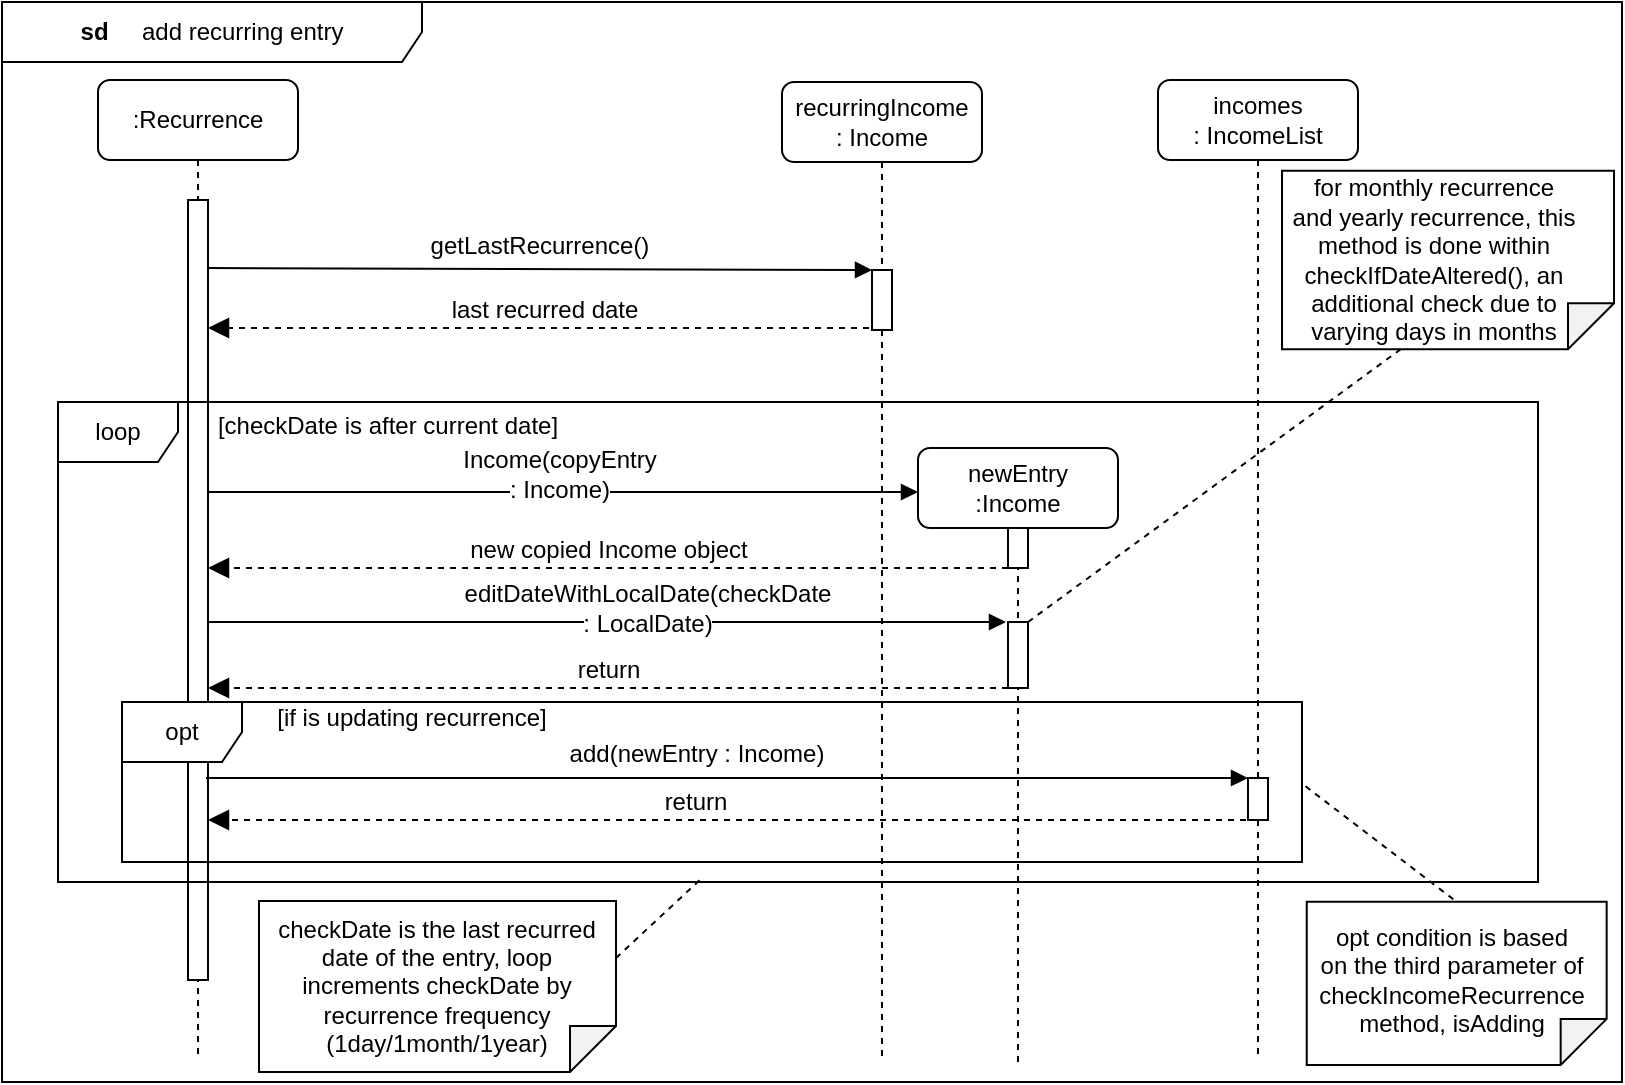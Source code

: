 <mxGraphModel dx="942" dy="634" grid="1" gridSize="10" guides="1" tooltips="1" connect="1" arrows="1" fold="1" page="1" pageScale="1" pageWidth="850" pageHeight="1100" math="0" shadow="0">
  <root>
    <mxCell id="0" />
    <mxCell id="1" parent="0" />
    <mxCell id="aM9ryv3xv72pqoxQDRHE-1" value=":Recurrence" style="shape=umlLifeline;rounded=1;perimeter=lifelinePerimeter;whiteSpace=wrap;html=1;container=0;dropTarget=0;collapsible=0;recursiveResize=0;outlineConnect=0;portConstraint=eastwest;newEdgeStyle={&quot;edgeStyle&quot;:&quot;elbowEdgeStyle&quot;,&quot;elbow&quot;:&quot;vertical&quot;,&quot;curved&quot;:0,&quot;rounded&quot;:0};" parent="1" vertex="1">
      <mxGeometry x="58" y="59" width="100" height="490" as="geometry" />
    </mxCell>
    <mxCell id="aM9ryv3xv72pqoxQDRHE-2" value="" style="html=1;points=[];perimeter=orthogonalPerimeter;outlineConnect=0;targetShapes=umlLifeline;portConstraint=eastwest;newEdgeStyle={&quot;edgeStyle&quot;:&quot;elbowEdgeStyle&quot;,&quot;elbow&quot;:&quot;vertical&quot;,&quot;curved&quot;:0,&quot;rounded&quot;:0};" parent="aM9ryv3xv72pqoxQDRHE-1" vertex="1">
      <mxGeometry x="45" y="60" width="10" height="390" as="geometry" />
    </mxCell>
    <mxCell id="KprL8Gtzc8UCZSi8YQah-3" value="loop" style="shape=umlFrame;whiteSpace=wrap;html=1;pointerEvents=0;" vertex="1" parent="1">
      <mxGeometry x="38" y="220" width="740" height="240" as="geometry" />
    </mxCell>
    <mxCell id="KprL8Gtzc8UCZSi8YQah-4" value="[checkDate is after current date]" style="text;html=1;align=center;verticalAlign=middle;whiteSpace=wrap;rounded=0;" vertex="1" parent="1">
      <mxGeometry x="98" y="217" width="210" height="30" as="geometry" />
    </mxCell>
    <mxCell id="KprL8Gtzc8UCZSi8YQah-5" value="" style="shape=note;whiteSpace=wrap;html=1;backgroundOutline=1;darkOpacity=0.05;rotation=90;size=23;" vertex="1" parent="1">
      <mxGeometry x="185" y="423" width="85.5" height="178.5" as="geometry" />
    </mxCell>
    <mxCell id="KprL8Gtzc8UCZSi8YQah-6" value="checkDate is the last recurred date of the entry, loop increments checkDate by recurrence frequency (1day/1month/1year)" style="text;html=1;align=center;verticalAlign=middle;whiteSpace=wrap;rounded=0;" vertex="1" parent="1">
      <mxGeometry x="146.25" y="496.75" width="163" height="31" as="geometry" />
    </mxCell>
    <mxCell id="KprL8Gtzc8UCZSi8YQah-7" value="" style="endArrow=none;dashed=1;html=1;rounded=0;exitX=0;exitY=0;exitDx=28.5;exitDy=0;exitPerimeter=0;entryX=0.435;entryY=0.992;entryDx=0;entryDy=0;entryPerimeter=0;" edge="1" parent="1" source="KprL8Gtzc8UCZSi8YQah-5" target="KprL8Gtzc8UCZSi8YQah-3">
      <mxGeometry width="50" height="50" relative="1" as="geometry">
        <mxPoint x="228" y="469" as="sourcePoint" />
        <mxPoint x="278" y="419" as="targetPoint" />
      </mxGeometry>
    </mxCell>
    <mxCell id="KprL8Gtzc8UCZSi8YQah-8" value="newEntry&lt;br&gt;:Income" style="shape=umlLifeline;rounded=1;perimeter=lifelinePerimeter;whiteSpace=wrap;html=1;container=0;dropTarget=0;collapsible=0;recursiveResize=0;outlineConnect=0;portConstraint=eastwest;newEdgeStyle={&quot;edgeStyle&quot;:&quot;elbowEdgeStyle&quot;,&quot;elbow&quot;:&quot;vertical&quot;,&quot;curved&quot;:0,&quot;rounded&quot;:0};" vertex="1" parent="1">
      <mxGeometry x="468" y="243" width="100" height="307" as="geometry" />
    </mxCell>
    <mxCell id="KprL8Gtzc8UCZSi8YQah-9" value="" style="html=1;points=[];perimeter=orthogonalPerimeter;outlineConnect=0;targetShapes=umlLifeline;portConstraint=eastwest;newEdgeStyle={&quot;edgeStyle&quot;:&quot;elbowEdgeStyle&quot;,&quot;elbow&quot;:&quot;vertical&quot;,&quot;curved&quot;:0,&quot;rounded&quot;:0};" vertex="1" parent="KprL8Gtzc8UCZSi8YQah-8">
      <mxGeometry x="45" y="40" width="10" height="20" as="geometry" />
    </mxCell>
    <mxCell id="KprL8Gtzc8UCZSi8YQah-17" value="" style="endArrow=block;html=1;rounded=0;endFill=1;" edge="1" parent="1">
      <mxGeometry width="50" height="50" relative="1" as="geometry">
        <mxPoint x="113" y="265" as="sourcePoint" />
        <mxPoint x="468" y="265" as="targetPoint" />
      </mxGeometry>
    </mxCell>
    <mxCell id="KprL8Gtzc8UCZSi8YQah-18" value="&lt;span style=&quot;text-wrap-mode: nowrap; background-color: rgb(255, 255, 255);&quot;&gt;&lt;font style=&quot;font-size: 12px;&quot;&gt;Income(copyEntry : Income)&lt;/font&gt;&lt;/span&gt;" style="text;html=1;align=center;verticalAlign=middle;whiteSpace=wrap;rounded=0;" vertex="1" parent="1">
      <mxGeometry x="259" y="241" width="60" height="30" as="geometry" />
    </mxCell>
    <mxCell id="KprL8Gtzc8UCZSi8YQah-19" value="&lt;font style=&quot;font-size: 12px;&quot;&gt;new copied Income object&lt;/font&gt;" style="html=1;verticalAlign=bottom;endArrow=block;dashed=1;endSize=8;edgeStyle=elbowEdgeStyle;elbow=vertical;curved=0;rounded=0;endFill=1;" edge="1" parent="1">
      <mxGeometry relative="1" as="geometry">
        <mxPoint x="113" y="303" as="targetPoint" />
        <Array as="points">
          <mxPoint x="358" y="303" />
        </Array>
        <mxPoint x="513" y="303" as="sourcePoint" />
      </mxGeometry>
    </mxCell>
    <mxCell id="KprL8Gtzc8UCZSi8YQah-20" value="incomes&lt;div&gt;: IncomeList&lt;/div&gt;" style="shape=umlLifeline;rounded=1;perimeter=lifelinePerimeter;whiteSpace=wrap;html=1;container=0;dropTarget=0;collapsible=0;recursiveResize=0;outlineConnect=0;portConstraint=eastwest;newEdgeStyle={&quot;edgeStyle&quot;:&quot;elbowEdgeStyle&quot;,&quot;elbow&quot;:&quot;vertical&quot;,&quot;curved&quot;:0,&quot;rounded&quot;:0};" vertex="1" parent="1">
      <mxGeometry x="588" y="59" width="100" height="490" as="geometry" />
    </mxCell>
    <mxCell id="KprL8Gtzc8UCZSi8YQah-21" value="" style="html=1;points=[];perimeter=orthogonalPerimeter;outlineConnect=0;targetShapes=umlLifeline;portConstraint=eastwest;newEdgeStyle={&quot;edgeStyle&quot;:&quot;elbowEdgeStyle&quot;,&quot;elbow&quot;:&quot;vertical&quot;,&quot;curved&quot;:0,&quot;rounded&quot;:0};" vertex="1" parent="KprL8Gtzc8UCZSi8YQah-20">
      <mxGeometry x="45" y="349" width="10" height="21" as="geometry" />
    </mxCell>
    <mxCell id="KprL8Gtzc8UCZSi8YQah-22" value="" style="endArrow=block;html=1;rounded=0;endFill=1;" edge="1" parent="1">
      <mxGeometry width="50" height="50" relative="1" as="geometry">
        <mxPoint x="112" y="408" as="sourcePoint" />
        <mxPoint x="633" y="408" as="targetPoint" />
      </mxGeometry>
    </mxCell>
    <mxCell id="KprL8Gtzc8UCZSi8YQah-23" value="add(newEntry : Income)" style="text;html=1;align=center;verticalAlign=middle;whiteSpace=wrap;rounded=0;" vertex="1" parent="1">
      <mxGeometry x="287" y="381" width="141" height="30" as="geometry" />
    </mxCell>
    <mxCell id="KprL8Gtzc8UCZSi8YQah-24" value="" style="html=1;verticalAlign=bottom;endArrow=block;dashed=1;endSize=8;edgeStyle=elbowEdgeStyle;elbow=vertical;curved=0;rounded=0;endFill=1;" edge="1" parent="1">
      <mxGeometry relative="1" as="geometry">
        <mxPoint x="113" y="429" as="targetPoint" />
        <Array as="points">
          <mxPoint x="363" y="429" />
        </Array>
        <mxPoint x="632" y="429" as="sourcePoint" />
      </mxGeometry>
    </mxCell>
    <mxCell id="KprL8Gtzc8UCZSi8YQah-25" value="return" style="text;html=1;align=center;verticalAlign=middle;whiteSpace=wrap;rounded=0;" vertex="1" parent="1">
      <mxGeometry x="327" y="405" width="60" height="30" as="geometry" />
    </mxCell>
    <mxCell id="KprL8Gtzc8UCZSi8YQah-26" value="&lt;b&gt;sd&lt;/b&gt;&amp;nbsp; &amp;nbsp; &amp;nbsp;add recurring entry" style="shape=umlFrame;whiteSpace=wrap;html=1;pointerEvents=0;width=210;height=30;" vertex="1" parent="1">
      <mxGeometry x="10" y="20" width="810" height="540" as="geometry" />
    </mxCell>
    <mxCell id="KprL8Gtzc8UCZSi8YQah-31" value="&lt;font style=&quot;font-size: 12px;&quot;&gt;last recurred date&lt;/font&gt;" style="html=1;verticalAlign=bottom;endArrow=block;dashed=1;endSize=8;edgeStyle=elbowEdgeStyle;elbow=vertical;curved=0;rounded=0;endFill=1;" edge="1" parent="1">
      <mxGeometry relative="1" as="geometry">
        <mxPoint x="113" y="183" as="targetPoint" />
        <Array as="points">
          <mxPoint x="208" y="183" />
        </Array>
        <mxPoint x="449.5" y="183" as="sourcePoint" />
      </mxGeometry>
    </mxCell>
    <mxCell id="TOYoqEuzPOpz55d3jZ_0-1" value="" style="endArrow=block;html=1;rounded=0;endFill=1;" edge="1" parent="1" target="TOYoqEuzPOpz55d3jZ_0-3">
      <mxGeometry width="50" height="50" relative="1" as="geometry">
        <mxPoint x="113" y="153" as="sourcePoint" />
        <mxPoint x="363" y="153" as="targetPoint" />
      </mxGeometry>
    </mxCell>
    <mxCell id="TOYoqEuzPOpz55d3jZ_0-2" value="recurringIncome&lt;br&gt;&lt;div&gt;: Income&lt;/div&gt;" style="shape=umlLifeline;rounded=1;perimeter=lifelinePerimeter;whiteSpace=wrap;html=1;container=0;dropTarget=0;collapsible=0;recursiveResize=0;outlineConnect=0;portConstraint=eastwest;newEdgeStyle={&quot;edgeStyle&quot;:&quot;elbowEdgeStyle&quot;,&quot;elbow&quot;:&quot;vertical&quot;,&quot;curved&quot;:0,&quot;rounded&quot;:0};" vertex="1" parent="1">
      <mxGeometry x="400" y="60" width="100" height="490" as="geometry" />
    </mxCell>
    <mxCell id="TOYoqEuzPOpz55d3jZ_0-3" value="" style="html=1;points=[];perimeter=orthogonalPerimeter;outlineConnect=0;targetShapes=umlLifeline;portConstraint=eastwest;newEdgeStyle={&quot;edgeStyle&quot;:&quot;elbowEdgeStyle&quot;,&quot;elbow&quot;:&quot;vertical&quot;,&quot;curved&quot;:0,&quot;rounded&quot;:0};" vertex="1" parent="TOYoqEuzPOpz55d3jZ_0-2">
      <mxGeometry x="45" y="94" width="10" height="30" as="geometry" />
    </mxCell>
    <mxCell id="TOYoqEuzPOpz55d3jZ_0-4" value="getLastRecurrence()" style="text;html=1;align=center;verticalAlign=middle;whiteSpace=wrap;rounded=0;" vertex="1" parent="1">
      <mxGeometry x="144" y="127" width="270" height="30" as="geometry" />
    </mxCell>
    <mxCell id="TOYoqEuzPOpz55d3jZ_0-8" value="" style="html=1;points=[];perimeter=orthogonalPerimeter;outlineConnect=0;targetShapes=umlLifeline;portConstraint=eastwest;newEdgeStyle={&quot;edgeStyle&quot;:&quot;elbowEdgeStyle&quot;,&quot;elbow&quot;:&quot;vertical&quot;,&quot;curved&quot;:0,&quot;rounded&quot;:0};" vertex="1" parent="1">
      <mxGeometry x="513" y="330" width="10" height="33" as="geometry" />
    </mxCell>
    <mxCell id="TOYoqEuzPOpz55d3jZ_0-9" value="" style="endArrow=block;html=1;rounded=0;endFill=1;" edge="1" parent="1">
      <mxGeometry width="50" height="50" relative="1" as="geometry">
        <mxPoint x="113" y="330" as="sourcePoint" />
        <mxPoint x="512" y="330" as="targetPoint" />
      </mxGeometry>
    </mxCell>
    <mxCell id="TOYoqEuzPOpz55d3jZ_0-10" value="&lt;span style=&quot;text-wrap-mode: nowrap; background-color: rgb(255, 255, 255);&quot;&gt;&lt;font style=&quot;font-size: 12px;&quot;&gt;editDateWithLocalDate(checkDate : LocalDate)&lt;/font&gt;&lt;/span&gt;" style="text;html=1;align=center;verticalAlign=middle;whiteSpace=wrap;rounded=0;" vertex="1" parent="1">
      <mxGeometry x="303" y="308" width="60" height="30" as="geometry" />
    </mxCell>
    <mxCell id="TOYoqEuzPOpz55d3jZ_0-14" value="&lt;font style=&quot;font-size: 12px;&quot;&gt;return&lt;/font&gt;" style="html=1;verticalAlign=bottom;endArrow=block;dashed=1;endSize=8;edgeStyle=elbowEdgeStyle;elbow=vertical;curved=0;rounded=0;endFill=1;" edge="1" parent="1">
      <mxGeometry relative="1" as="geometry">
        <mxPoint x="113" y="363" as="targetPoint" />
        <Array as="points">
          <mxPoint x="358" y="363" />
        </Array>
        <mxPoint x="513" y="363" as="sourcePoint" />
      </mxGeometry>
    </mxCell>
    <mxCell id="TOYoqEuzPOpz55d3jZ_0-16" value="" style="shape=note;whiteSpace=wrap;html=1;backgroundOutline=1;darkOpacity=0.05;rotation=90;size=23;" vertex="1" parent="1">
      <mxGeometry x="688.34" y="66.0" width="89.33" height="166" as="geometry" />
    </mxCell>
    <mxCell id="TOYoqEuzPOpz55d3jZ_0-17" value="&lt;font style=&quot;font-size: 12px;&quot;&gt;for monthly recurrence and yearly recurrence, this method is done within checkIfDateAltered(), an additional check due to varying days in months&lt;/font&gt;" style="text;html=1;align=center;verticalAlign=middle;whiteSpace=wrap;rounded=0;" vertex="1" parent="1">
      <mxGeometry x="654" y="133.5" width="144.33" height="31" as="geometry" />
    </mxCell>
    <mxCell id="TOYoqEuzPOpz55d3jZ_0-18" value="" style="endArrow=none;dashed=1;html=1;rounded=0;entryX=0.984;entryY=0.631;entryDx=0;entryDy=0;entryPerimeter=0;" edge="1" parent="1" source="TOYoqEuzPOpz55d3jZ_0-8" target="TOYoqEuzPOpz55d3jZ_0-16">
      <mxGeometry width="50" height="50" relative="1" as="geometry">
        <mxPoint x="390" y="270" as="sourcePoint" />
        <mxPoint x="440" y="220" as="targetPoint" />
      </mxGeometry>
    </mxCell>
    <mxCell id="TOYoqEuzPOpz55d3jZ_0-19" value="opt" style="shape=umlFrame;whiteSpace=wrap;html=1;pointerEvents=0;" vertex="1" parent="1">
      <mxGeometry x="70" y="370" width="590" height="80" as="geometry" />
    </mxCell>
    <mxCell id="TOYoqEuzPOpz55d3jZ_0-20" value="[if is updating recurrence]" style="text;html=1;align=center;verticalAlign=middle;whiteSpace=wrap;rounded=0;" vertex="1" parent="1">
      <mxGeometry x="110" y="363" width="210" height="30" as="geometry" />
    </mxCell>
    <mxCell id="7pzreqgpYu-oikFPspfE-3" value="" style="shape=note;whiteSpace=wrap;html=1;backgroundOutline=1;darkOpacity=0.05;rotation=90;size=23;" vertex="1" parent="1">
      <mxGeometry x="696.58" y="435.71" width="81.54" height="149.96" as="geometry" />
    </mxCell>
    <mxCell id="7pzreqgpYu-oikFPspfE-4" value="opt condition is based on the third parameter of checkIncomeRecurrence method, isAdding" style="text;html=1;align=center;verticalAlign=middle;whiteSpace=wrap;rounded=0;" vertex="1" parent="1">
      <mxGeometry x="679.67" y="494.25" width="110" height="30" as="geometry" />
    </mxCell>
    <mxCell id="7pzreqgpYu-oikFPspfE-6" value="" style="endArrow=none;dashed=1;html=1;rounded=0;exitX=1.003;exitY=0.527;exitDx=0;exitDy=0;exitPerimeter=0;entryX=0;entryY=0.5;entryDx=0;entryDy=0;entryPerimeter=0;" edge="1" parent="1" source="TOYoqEuzPOpz55d3jZ_0-19" target="7pzreqgpYu-oikFPspfE-3">
      <mxGeometry width="50" height="50" relative="1" as="geometry">
        <mxPoint x="400" y="350" as="sourcePoint" />
        <mxPoint x="450" y="300" as="targetPoint" />
      </mxGeometry>
    </mxCell>
  </root>
</mxGraphModel>

